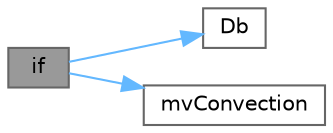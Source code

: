 digraph "if"
{
 // LATEX_PDF_SIZE
  bgcolor="transparent";
  edge [fontname=Helvetica,fontsize=10,labelfontname=Helvetica,labelfontsize=10];
  node [fontname=Helvetica,fontsize=10,shape=box,height=0.2,width=0.4];
  rankdir="LR";
  Node1 [id="Node000001",label="if",height=0.2,width=0.4,color="gray40", fillcolor="grey60", style="filled", fontcolor="black",tooltip=" "];
  Node1 -> Node2 [id="edge1_Node000001_Node000002",color="steelblue1",style="solid",tooltip=" "];
  Node2 [id="Node000002",label="Db",height=0.2,width=0.4,color="grey40", fillcolor="white", style="filled",URL="$PDRFoam_2bEqn_8H.html#a60e63db28174b559a0aefc71cf7e6d1f",tooltip=" "];
  Node1 -> Node3 [id="edge2_Node000001_Node000003",color="steelblue1",style="solid",tooltip=" "];
  Node3 [id="Node000003",label="mvConvection",height=0.2,width=0.4,color="grey40", fillcolor="white", style="filled",URL="$YEEqn_8H.html#ac26eaa084661e1fe726723af197409fa",tooltip=" "];
}
